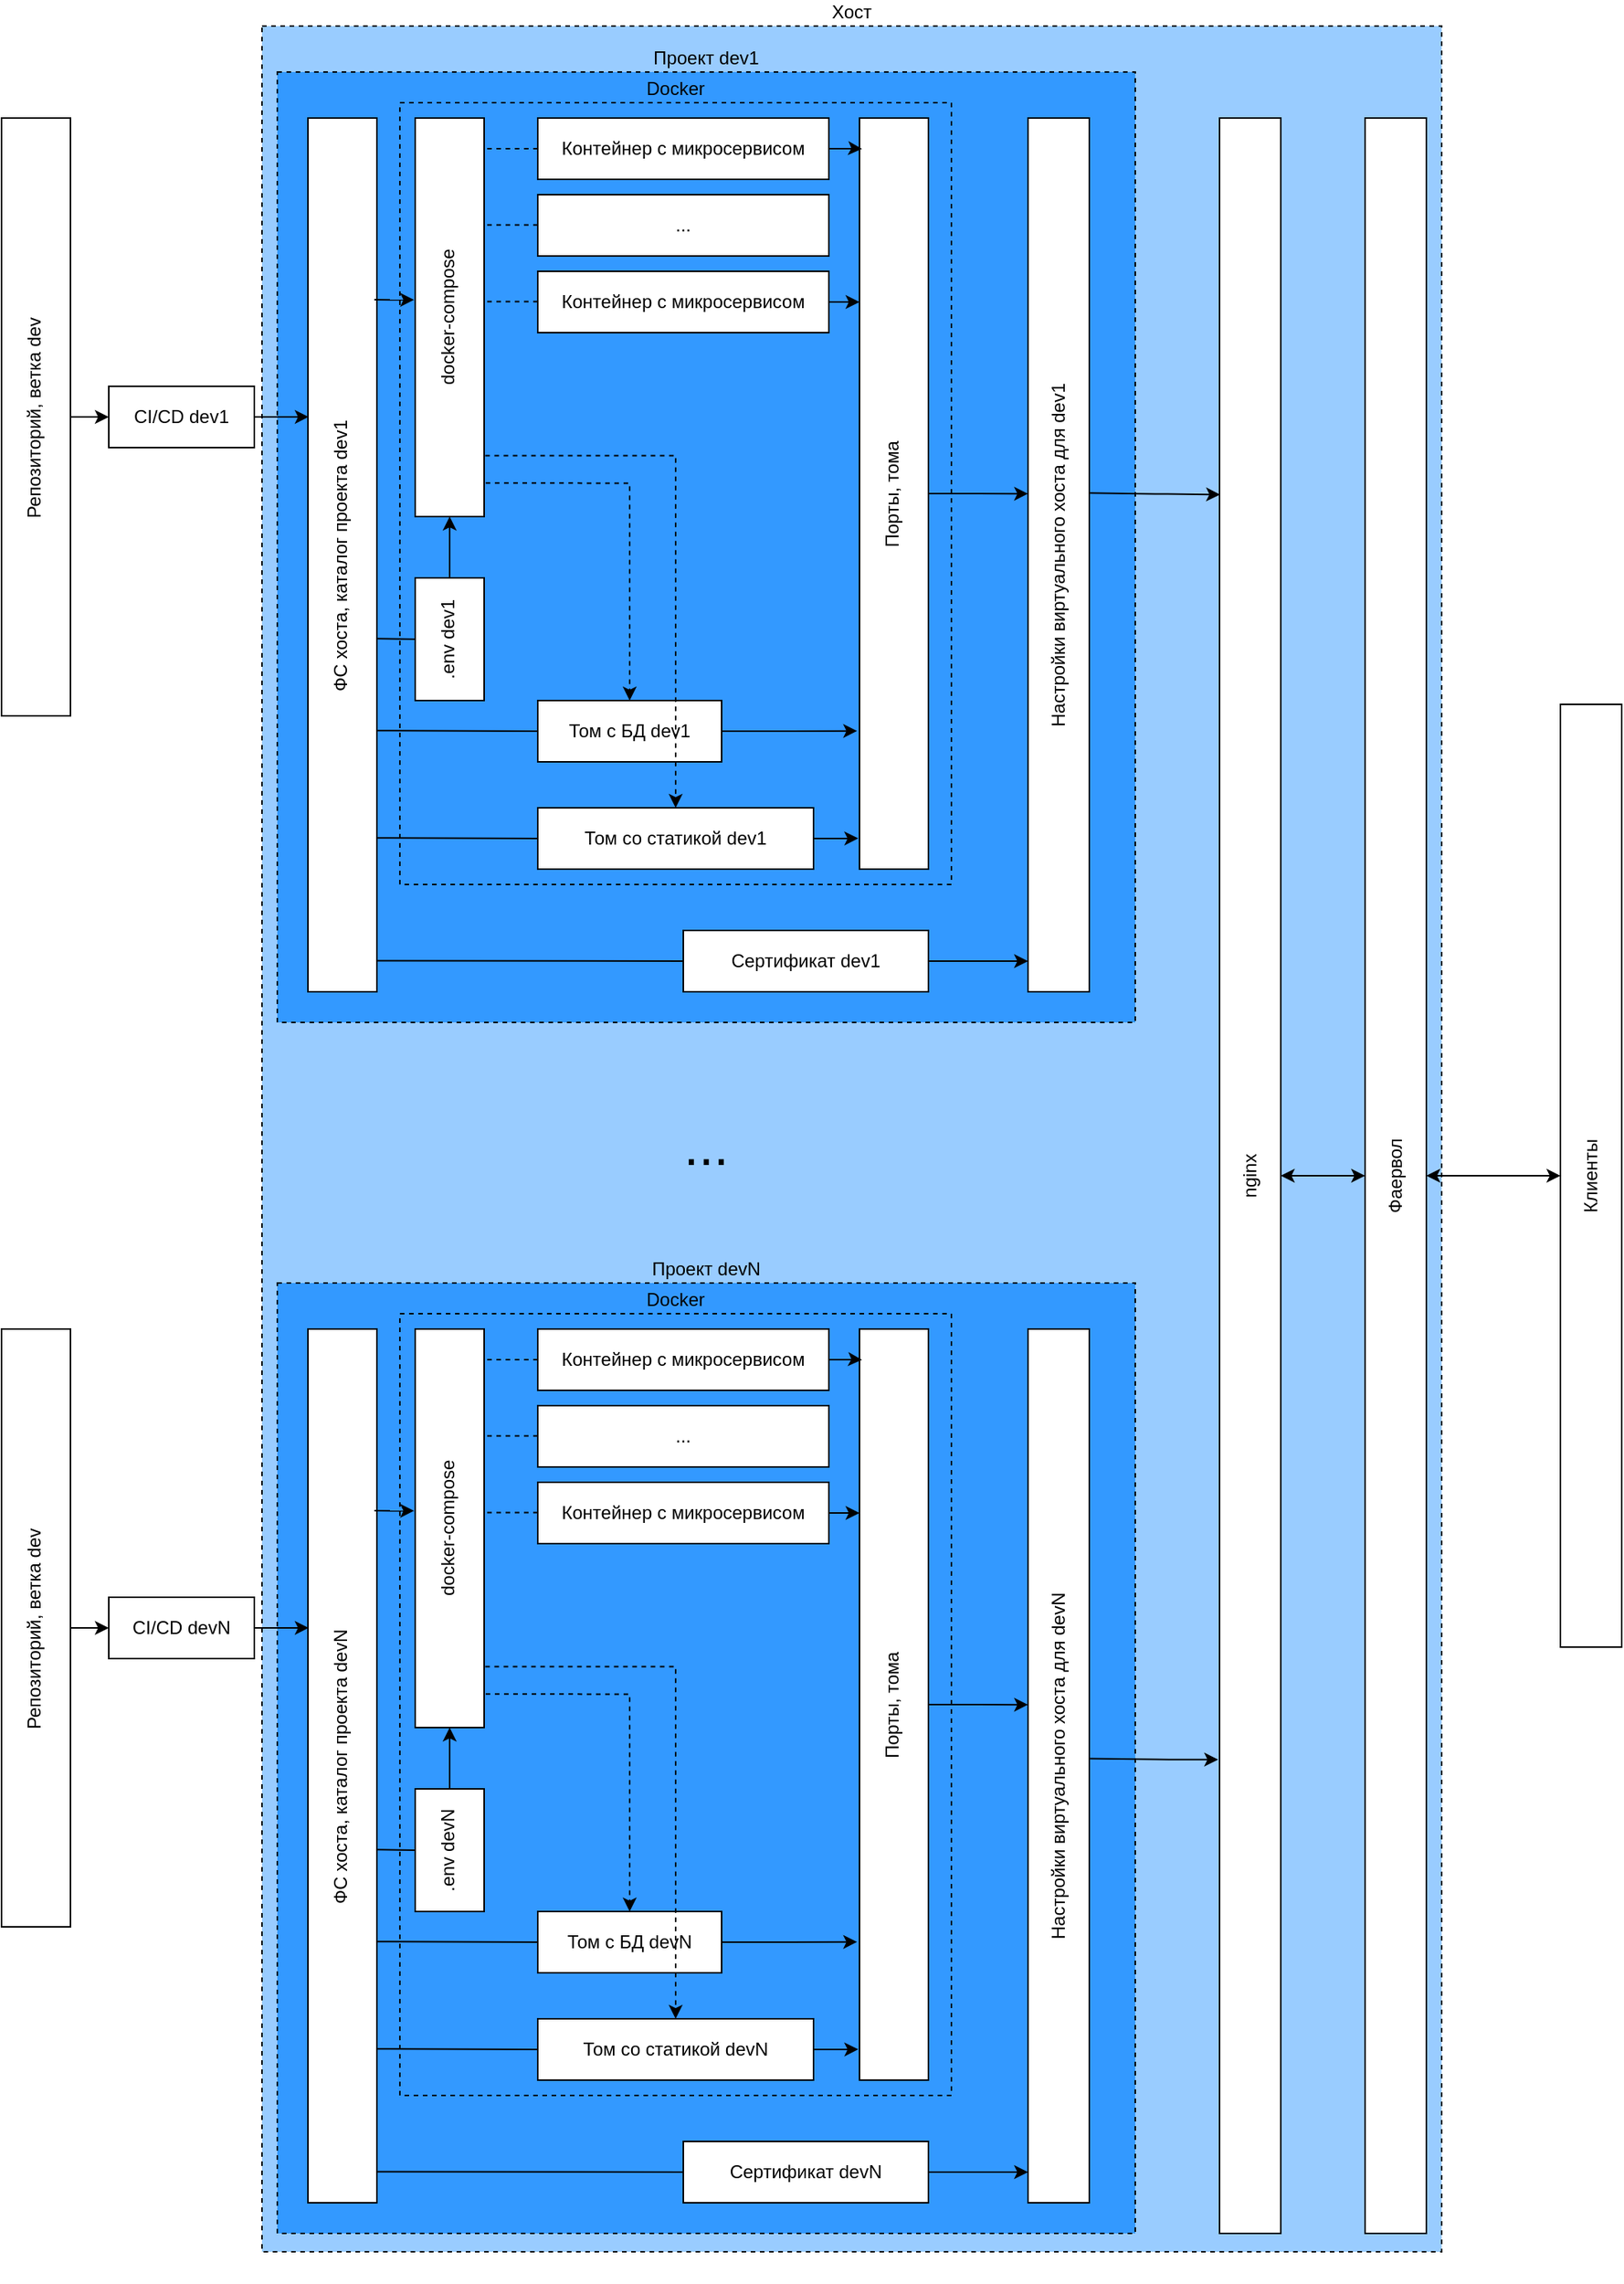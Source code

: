 <mxfile version="24.2.1" type="github">
  <diagram name="Страница — 1" id="JRbik6_uBZYvw-bBDiSD">
    <mxGraphModel dx="2132" dy="1205" grid="1" gridSize="10" guides="1" tooltips="1" connect="1" arrows="1" fold="1" page="1" pageScale="1" pageWidth="1169" pageHeight="827" math="0" shadow="0">
      <root>
        <mxCell id="0" />
        <mxCell id="1" parent="0" />
        <mxCell id="XGVx-LcwlVfjTN6PvsQ9-49" style="edgeStyle=orthogonalEdgeStyle;rounded=0;orthogonalLoop=1;jettySize=auto;html=1;exitX=0.5;exitY=1;exitDx=0;exitDy=0;entryX=0.794;entryY=-0.011;entryDx=0;entryDy=0;entryPerimeter=0;" edge="1" parent="1" source="XGVx-LcwlVfjTN6PvsQ9-43" target="XGVx-LcwlVfjTN6PvsQ9-48">
          <mxGeometry relative="1" as="geometry" />
        </mxCell>
        <mxCell id="XGVx-LcwlVfjTN6PvsQ9-50" value="" style="group" vertex="1" connectable="0" parent="1">
          <mxGeometry x="60.0" y="120" width="940" height="1442" as="geometry" />
        </mxCell>
        <mxCell id="XGVx-LcwlVfjTN6PvsQ9-90" value="Хост" style="rounded=0;whiteSpace=wrap;html=1;dashed=1;fillColor=#99CCFF;labelPosition=center;verticalLabelPosition=top;align=center;verticalAlign=bottom;" vertex="1" parent="XGVx-LcwlVfjTN6PvsQ9-50">
          <mxGeometry x="170" y="-30" width="770" height="1452" as="geometry" />
        </mxCell>
        <mxCell id="XGVx-LcwlVfjTN6PvsQ9-11" value="Проект dev1" style="rounded=0;whiteSpace=wrap;html=1;fillColor=#3399FF;labelPosition=center;verticalLabelPosition=top;align=center;verticalAlign=bottom;dashed=1;" vertex="1" parent="XGVx-LcwlVfjTN6PvsQ9-50">
          <mxGeometry x="180" width="560" height="620" as="geometry" />
        </mxCell>
        <mxCell id="XGVx-LcwlVfjTN6PvsQ9-1" value="Контейнер с микросервисом" style="rounded=0;whiteSpace=wrap;html=1;" vertex="1" parent="XGVx-LcwlVfjTN6PvsQ9-50">
          <mxGeometry x="350" y="30" width="190" height="40" as="geometry" />
        </mxCell>
        <mxCell id="XGVx-LcwlVfjTN6PvsQ9-2" value="Контейнер с микросервисом" style="rounded=0;whiteSpace=wrap;html=1;" vertex="1" parent="XGVx-LcwlVfjTN6PvsQ9-50">
          <mxGeometry x="350" y="130" width="190" height="40" as="geometry" />
        </mxCell>
        <mxCell id="XGVx-LcwlVfjTN6PvsQ9-3" value="..." style="rounded=0;whiteSpace=wrap;html=1;strokeColor=default;" vertex="1" parent="XGVx-LcwlVfjTN6PvsQ9-50">
          <mxGeometry x="350" y="80" width="190" height="40" as="geometry" />
        </mxCell>
        <mxCell id="XGVx-LcwlVfjTN6PvsQ9-4" value="Том с БД dev1" style="rounded=0;whiteSpace=wrap;html=1;" vertex="1" parent="XGVx-LcwlVfjTN6PvsQ9-50">
          <mxGeometry x="350" y="410" width="120" height="40" as="geometry" />
        </mxCell>
        <mxCell id="XGVx-LcwlVfjTN6PvsQ9-5" value="Том со статикой dev1" style="rounded=0;whiteSpace=wrap;html=1;" vertex="1" parent="XGVx-LcwlVfjTN6PvsQ9-50">
          <mxGeometry x="350" y="480" width="180" height="40" as="geometry" />
        </mxCell>
        <mxCell id="XGVx-LcwlVfjTN6PvsQ9-28" style="edgeStyle=orthogonalEdgeStyle;rounded=0;orthogonalLoop=1;jettySize=auto;html=1;entryX=0.5;entryY=0;entryDx=0;entryDy=0;exitX=0.111;exitY=0.084;exitDx=0;exitDy=0;exitPerimeter=0;dashed=1;" edge="1" parent="XGVx-LcwlVfjTN6PvsQ9-50" source="XGVx-LcwlVfjTN6PvsQ9-6" target="XGVx-LcwlVfjTN6PvsQ9-4">
          <mxGeometry relative="1" as="geometry" />
        </mxCell>
        <mxCell id="XGVx-LcwlVfjTN6PvsQ9-29" style="edgeStyle=orthogonalEdgeStyle;rounded=0;orthogonalLoop=1;jettySize=auto;html=1;exitX=-0.016;exitY=0.153;exitDx=0;exitDy=0;exitPerimeter=0;dashed=1;" edge="1" parent="XGVx-LcwlVfjTN6PvsQ9-50" source="XGVx-LcwlVfjTN6PvsQ9-6" target="XGVx-LcwlVfjTN6PvsQ9-5">
          <mxGeometry relative="1" as="geometry">
            <mxPoint x="320" y="250" as="sourcePoint" />
          </mxGeometry>
        </mxCell>
        <mxCell id="XGVx-LcwlVfjTN6PvsQ9-6" value="docker-compose" style="rounded=0;whiteSpace=wrap;html=1;textDirection=vertical-rl;rotation=-180;" vertex="1" parent="XGVx-LcwlVfjTN6PvsQ9-50">
          <mxGeometry x="270" y="30" width="45" height="260" as="geometry" />
        </mxCell>
        <mxCell id="XGVx-LcwlVfjTN6PvsQ9-12" value="Порты, тома" style="rounded=0;whiteSpace=wrap;html=1;textDirection=vertical-rl;rotation=-180;" vertex="1" parent="XGVx-LcwlVfjTN6PvsQ9-50">
          <mxGeometry x="560" y="30" width="45" height="490" as="geometry" />
        </mxCell>
        <mxCell id="XGVx-LcwlVfjTN6PvsQ9-24" style="edgeStyle=orthogonalEdgeStyle;rounded=0;orthogonalLoop=1;jettySize=auto;html=1;exitX=0;exitY=0.5;exitDx=0;exitDy=0;entryX=0;entryY=0.5;entryDx=0;entryDy=0;" edge="1" parent="XGVx-LcwlVfjTN6PvsQ9-50" source="XGVx-LcwlVfjTN6PvsQ9-14" target="XGVx-LcwlVfjTN6PvsQ9-25">
          <mxGeometry relative="1" as="geometry" />
        </mxCell>
        <mxCell id="XGVx-LcwlVfjTN6PvsQ9-14" value="Репозиторий, ветка dev" style="rounded=0;whiteSpace=wrap;html=1;textDirection=vertical-rl;rotation=-180;" vertex="1" parent="XGVx-LcwlVfjTN6PvsQ9-50">
          <mxGeometry x="2.842e-14" y="30" width="45" height="390" as="geometry" />
        </mxCell>
        <mxCell id="XGVx-LcwlVfjTN6PvsQ9-22" style="edgeStyle=orthogonalEdgeStyle;rounded=0;orthogonalLoop=1;jettySize=auto;html=1;entryX=0.5;entryY=0;entryDx=0;entryDy=0;" edge="1" parent="XGVx-LcwlVfjTN6PvsQ9-50" source="XGVx-LcwlVfjTN6PvsQ9-15" target="XGVx-LcwlVfjTN6PvsQ9-6">
          <mxGeometry relative="1" as="geometry" />
        </mxCell>
        <mxCell id="XGVx-LcwlVfjTN6PvsQ9-15" value=".env dev1" style="rounded=0;whiteSpace=wrap;html=1;textDirection=vertical-rl;rotation=-180;" vertex="1" parent="XGVx-LcwlVfjTN6PvsQ9-50">
          <mxGeometry x="270" y="330" width="45" height="80" as="geometry" />
        </mxCell>
        <mxCell id="XGVx-LcwlVfjTN6PvsQ9-18" value="" style="endArrow=none;html=1;rounded=0;exitX=0;exitY=0.5;exitDx=0;exitDy=0;entryX=0.006;entryY=0.923;entryDx=0;entryDy=0;entryPerimeter=0;dashed=1;" edge="1" parent="XGVx-LcwlVfjTN6PvsQ9-50" source="XGVx-LcwlVfjTN6PvsQ9-1" target="XGVx-LcwlVfjTN6PvsQ9-6">
          <mxGeometry width="50" height="50" relative="1" as="geometry">
            <mxPoint x="570" y="250" as="sourcePoint" />
            <mxPoint x="320" y="50" as="targetPoint" />
          </mxGeometry>
        </mxCell>
        <mxCell id="XGVx-LcwlVfjTN6PvsQ9-20" value="" style="endArrow=none;html=1;rounded=0;exitX=0;exitY=0.5;exitDx=0;exitDy=0;entryX=0.006;entryY=0.923;entryDx=0;entryDy=0;entryPerimeter=0;" edge="1" parent="XGVx-LcwlVfjTN6PvsQ9-50" source="XGVx-LcwlVfjTN6PvsQ9-4">
          <mxGeometry width="50" height="50" relative="1" as="geometry">
            <mxPoint x="280" y="429.58" as="sourcePoint" />
            <mxPoint x="245.0" y="429.58" as="targetPoint" />
          </mxGeometry>
        </mxCell>
        <mxCell id="XGVx-LcwlVfjTN6PvsQ9-21" value="" style="endArrow=none;html=1;rounded=0;exitX=0;exitY=0.5;exitDx=0;exitDy=0;entryX=0.006;entryY=0.923;entryDx=0;entryDy=0;entryPerimeter=0;" edge="1" parent="XGVx-LcwlVfjTN6PvsQ9-50" source="XGVx-LcwlVfjTN6PvsQ9-5">
          <mxGeometry width="50" height="50" relative="1" as="geometry">
            <mxPoint x="280" y="499.58" as="sourcePoint" />
            <mxPoint x="245.0" y="499.58" as="targetPoint" />
          </mxGeometry>
        </mxCell>
        <mxCell id="XGVx-LcwlVfjTN6PvsQ9-23" value="Docker" style="rounded=0;whiteSpace=wrap;html=1;fillColor=none;labelPosition=center;verticalLabelPosition=top;align=center;verticalAlign=bottom;dashed=1;" vertex="1" parent="XGVx-LcwlVfjTN6PvsQ9-50">
          <mxGeometry x="260" y="20" width="360" height="510" as="geometry" />
        </mxCell>
        <mxCell id="XGVx-LcwlVfjTN6PvsQ9-27" style="edgeStyle=orthogonalEdgeStyle;rounded=0;orthogonalLoop=1;jettySize=auto;html=1;entryX=0.989;entryY=0.658;entryDx=0;entryDy=0;entryPerimeter=0;" edge="1" parent="XGVx-LcwlVfjTN6PvsQ9-50" source="XGVx-LcwlVfjTN6PvsQ9-25" target="XGVx-LcwlVfjTN6PvsQ9-26">
          <mxGeometry relative="1" as="geometry" />
        </mxCell>
        <mxCell id="XGVx-LcwlVfjTN6PvsQ9-25" value="CI/CD dev1" style="rounded=0;whiteSpace=wrap;html=1;" vertex="1" parent="XGVx-LcwlVfjTN6PvsQ9-50">
          <mxGeometry x="70.0" y="205" width="95" height="40" as="geometry" />
        </mxCell>
        <mxCell id="XGVx-LcwlVfjTN6PvsQ9-26" value="ФС хоста, каталог проекта dev1" style="rounded=0;whiteSpace=wrap;html=1;textDirection=vertical-rl;rotation=-180;" vertex="1" parent="XGVx-LcwlVfjTN6PvsQ9-50">
          <mxGeometry x="200.0" y="30" width="45" height="570" as="geometry" />
        </mxCell>
        <mxCell id="XGVx-LcwlVfjTN6PvsQ9-30" style="edgeStyle=orthogonalEdgeStyle;rounded=0;orthogonalLoop=1;jettySize=auto;html=1;entryX=1.034;entryY=0.184;entryDx=0;entryDy=0;entryPerimeter=0;" edge="1" parent="XGVx-LcwlVfjTN6PvsQ9-50" source="XGVx-LcwlVfjTN6PvsQ9-4" target="XGVx-LcwlVfjTN6PvsQ9-12">
          <mxGeometry relative="1" as="geometry" />
        </mxCell>
        <mxCell id="XGVx-LcwlVfjTN6PvsQ9-31" style="edgeStyle=orthogonalEdgeStyle;rounded=0;orthogonalLoop=1;jettySize=auto;html=1;entryX=1.018;entryY=0.041;entryDx=0;entryDy=0;entryPerimeter=0;" edge="1" parent="XGVx-LcwlVfjTN6PvsQ9-50" source="XGVx-LcwlVfjTN6PvsQ9-5" target="XGVx-LcwlVfjTN6PvsQ9-12">
          <mxGeometry relative="1" as="geometry" />
        </mxCell>
        <mxCell id="XGVx-LcwlVfjTN6PvsQ9-32" style="edgeStyle=orthogonalEdgeStyle;rounded=0;orthogonalLoop=1;jettySize=auto;html=1;entryX=0.963;entryY=0.959;entryDx=0;entryDy=0;entryPerimeter=0;" edge="1" parent="XGVx-LcwlVfjTN6PvsQ9-50" source="XGVx-LcwlVfjTN6PvsQ9-1" target="XGVx-LcwlVfjTN6PvsQ9-12">
          <mxGeometry relative="1" as="geometry" />
        </mxCell>
        <mxCell id="XGVx-LcwlVfjTN6PvsQ9-35" style="edgeStyle=orthogonalEdgeStyle;rounded=0;orthogonalLoop=1;jettySize=auto;html=1;entryX=1;entryY=0.755;entryDx=0;entryDy=0;entryPerimeter=0;" edge="1" parent="XGVx-LcwlVfjTN6PvsQ9-50" source="XGVx-LcwlVfjTN6PvsQ9-2" target="XGVx-LcwlVfjTN6PvsQ9-12">
          <mxGeometry relative="1" as="geometry" />
        </mxCell>
        <mxCell id="XGVx-LcwlVfjTN6PvsQ9-36" style="edgeStyle=orthogonalEdgeStyle;rounded=0;orthogonalLoop=1;jettySize=auto;html=1;exitX=0.037;exitY=0.792;exitDx=0;exitDy=0;exitPerimeter=0;entryX=1.015;entryY=0.542;entryDx=0;entryDy=0;entryPerimeter=0;" edge="1" parent="XGVx-LcwlVfjTN6PvsQ9-50" source="XGVx-LcwlVfjTN6PvsQ9-26" target="XGVx-LcwlVfjTN6PvsQ9-6">
          <mxGeometry relative="1" as="geometry">
            <mxPoint x="250.0" y="135" as="sourcePoint" />
            <mxPoint x="260" y="150" as="targetPoint" />
            <Array as="points" />
          </mxGeometry>
        </mxCell>
        <mxCell id="XGVx-LcwlVfjTN6PvsQ9-39" value="" style="endArrow=none;html=1;rounded=0;exitX=0;exitY=0.5;exitDx=0;exitDy=0;entryX=0.006;entryY=0.923;entryDx=0;entryDy=0;entryPerimeter=0;dashed=1;" edge="1" parent="XGVx-LcwlVfjTN6PvsQ9-50">
          <mxGeometry width="50" height="50" relative="1" as="geometry">
            <mxPoint x="350" y="99.76" as="sourcePoint" />
            <mxPoint x="315" y="99.76" as="targetPoint" />
          </mxGeometry>
        </mxCell>
        <mxCell id="XGVx-LcwlVfjTN6PvsQ9-40" value="" style="endArrow=none;html=1;rounded=0;exitX=0;exitY=0.5;exitDx=0;exitDy=0;entryX=0.006;entryY=0.923;entryDx=0;entryDy=0;entryPerimeter=0;dashed=1;" edge="1" parent="XGVx-LcwlVfjTN6PvsQ9-50">
          <mxGeometry width="50" height="50" relative="1" as="geometry">
            <mxPoint x="350" y="149.76" as="sourcePoint" />
            <mxPoint x="315" y="149.76" as="targetPoint" />
          </mxGeometry>
        </mxCell>
        <mxCell id="XGVx-LcwlVfjTN6PvsQ9-41" value="" style="endArrow=none;html=1;rounded=0;entryX=0.006;entryY=0.923;entryDx=0;entryDy=0;entryPerimeter=0;" edge="1" parent="XGVx-LcwlVfjTN6PvsQ9-50">
          <mxGeometry width="50" height="50" relative="1" as="geometry">
            <mxPoint x="270" y="370" as="sourcePoint" />
            <mxPoint x="245.0" y="369.57" as="targetPoint" />
          </mxGeometry>
        </mxCell>
        <mxCell id="XGVx-LcwlVfjTN6PvsQ9-42" value="Сертификат dev1" style="rounded=0;whiteSpace=wrap;html=1;" vertex="1" parent="XGVx-LcwlVfjTN6PvsQ9-50">
          <mxGeometry x="445" y="560" width="160" height="40" as="geometry" />
        </mxCell>
        <mxCell id="XGVx-LcwlVfjTN6PvsQ9-43" value="Настройки виртуального хоста для dev1" style="rounded=0;whiteSpace=wrap;html=1;rotation=-90;" vertex="1" parent="XGVx-LcwlVfjTN6PvsQ9-50">
          <mxGeometry x="405" y="295" width="570" height="40" as="geometry" />
        </mxCell>
        <mxCell id="XGVx-LcwlVfjTN6PvsQ9-44" value="" style="endArrow=none;html=1;rounded=0;entryX=0.006;entryY=0.923;entryDx=0;entryDy=0;entryPerimeter=0;exitX=0;exitY=0.5;exitDx=0;exitDy=0;" edge="1" parent="XGVx-LcwlVfjTN6PvsQ9-50" source="XGVx-LcwlVfjTN6PvsQ9-42">
          <mxGeometry width="50" height="50" relative="1" as="geometry">
            <mxPoint x="270" y="580.22" as="sourcePoint" />
            <mxPoint x="245.0" y="579.79" as="targetPoint" />
          </mxGeometry>
        </mxCell>
        <mxCell id="XGVx-LcwlVfjTN6PvsQ9-46" style="edgeStyle=orthogonalEdgeStyle;rounded=0;orthogonalLoop=1;jettySize=auto;html=1;exitX=0;exitY=0.5;exitDx=0;exitDy=0;entryX=0.57;entryY=0;entryDx=0;entryDy=0;entryPerimeter=0;" edge="1" parent="XGVx-LcwlVfjTN6PvsQ9-50" source="XGVx-LcwlVfjTN6PvsQ9-12" target="XGVx-LcwlVfjTN6PvsQ9-43">
          <mxGeometry relative="1" as="geometry" />
        </mxCell>
        <mxCell id="XGVx-LcwlVfjTN6PvsQ9-47" style="edgeStyle=orthogonalEdgeStyle;rounded=0;orthogonalLoop=1;jettySize=auto;html=1;exitX=1;exitY=0.5;exitDx=0;exitDy=0;" edge="1" parent="XGVx-LcwlVfjTN6PvsQ9-50" source="XGVx-LcwlVfjTN6PvsQ9-42">
          <mxGeometry relative="1" as="geometry">
            <mxPoint x="670" y="580" as="targetPoint" />
          </mxGeometry>
        </mxCell>
        <mxCell id="XGVx-LcwlVfjTN6PvsQ9-91" style="edgeStyle=orthogonalEdgeStyle;rounded=0;orthogonalLoop=1;jettySize=auto;html=1;exitX=0.5;exitY=1;exitDx=0;exitDy=0;" edge="1" parent="XGVx-LcwlVfjTN6PvsQ9-50" source="XGVx-LcwlVfjTN6PvsQ9-90" target="XGVx-LcwlVfjTN6PvsQ9-90">
          <mxGeometry relative="1" as="geometry" />
        </mxCell>
        <mxCell id="XGVx-LcwlVfjTN6PvsQ9-96" style="edgeStyle=orthogonalEdgeStyle;rounded=0;orthogonalLoop=1;jettySize=auto;html=1;exitX=0;exitY=0.5;exitDx=0;exitDy=0;entryX=0.822;entryY=0.008;entryDx=0;entryDy=0;entryPerimeter=0;" edge="1" parent="XGVx-LcwlVfjTN6PvsQ9-50" target="XGVx-LcwlVfjTN6PvsQ9-48">
          <mxGeometry relative="1" as="geometry">
            <mxPoint x="710" y="274.67" as="sourcePoint" />
            <mxPoint x="775" y="274.67" as="targetPoint" />
          </mxGeometry>
        </mxCell>
        <mxCell id="XGVx-LcwlVfjTN6PvsQ9-51" value="" style="group" vertex="1" connectable="0" parent="1">
          <mxGeometry x="60.0" y="910" width="740" height="620" as="geometry" />
        </mxCell>
        <mxCell id="XGVx-LcwlVfjTN6PvsQ9-60" value="Проект devN" style="rounded=0;whiteSpace=wrap;html=1;fillColor=#3399FF;labelPosition=center;verticalLabelPosition=top;align=center;verticalAlign=bottom;dashed=1;" vertex="1" parent="XGVx-LcwlVfjTN6PvsQ9-51">
          <mxGeometry x="180" width="560" height="620" as="geometry" />
        </mxCell>
        <mxCell id="XGVx-LcwlVfjTN6PvsQ9-52" value="Контейнер с микросервисом" style="rounded=0;whiteSpace=wrap;html=1;" vertex="1" parent="XGVx-LcwlVfjTN6PvsQ9-51">
          <mxGeometry x="350" y="30" width="190" height="40" as="geometry" />
        </mxCell>
        <mxCell id="XGVx-LcwlVfjTN6PvsQ9-53" value="Контейнер с микросервисом" style="rounded=0;whiteSpace=wrap;html=1;" vertex="1" parent="XGVx-LcwlVfjTN6PvsQ9-51">
          <mxGeometry x="350" y="130" width="190" height="40" as="geometry" />
        </mxCell>
        <mxCell id="XGVx-LcwlVfjTN6PvsQ9-54" value="..." style="rounded=0;whiteSpace=wrap;html=1;strokeColor=default;" vertex="1" parent="XGVx-LcwlVfjTN6PvsQ9-51">
          <mxGeometry x="350" y="80" width="190" height="40" as="geometry" />
        </mxCell>
        <mxCell id="XGVx-LcwlVfjTN6PvsQ9-55" value="Том с БД devN" style="rounded=0;whiteSpace=wrap;html=1;" vertex="1" parent="XGVx-LcwlVfjTN6PvsQ9-51">
          <mxGeometry x="350" y="410" width="120" height="40" as="geometry" />
        </mxCell>
        <mxCell id="XGVx-LcwlVfjTN6PvsQ9-56" value="Том со статикой devN" style="rounded=0;whiteSpace=wrap;html=1;" vertex="1" parent="XGVx-LcwlVfjTN6PvsQ9-51">
          <mxGeometry x="350" y="480" width="180" height="40" as="geometry" />
        </mxCell>
        <mxCell id="XGVx-LcwlVfjTN6PvsQ9-57" style="edgeStyle=orthogonalEdgeStyle;rounded=0;orthogonalLoop=1;jettySize=auto;html=1;entryX=0.5;entryY=0;entryDx=0;entryDy=0;exitX=0.111;exitY=0.084;exitDx=0;exitDy=0;exitPerimeter=0;dashed=1;" edge="1" parent="XGVx-LcwlVfjTN6PvsQ9-51" source="XGVx-LcwlVfjTN6PvsQ9-59" target="XGVx-LcwlVfjTN6PvsQ9-55">
          <mxGeometry relative="1" as="geometry" />
        </mxCell>
        <mxCell id="XGVx-LcwlVfjTN6PvsQ9-58" style="edgeStyle=orthogonalEdgeStyle;rounded=0;orthogonalLoop=1;jettySize=auto;html=1;exitX=-0.016;exitY=0.153;exitDx=0;exitDy=0;exitPerimeter=0;dashed=1;" edge="1" parent="XGVx-LcwlVfjTN6PvsQ9-51" source="XGVx-LcwlVfjTN6PvsQ9-59" target="XGVx-LcwlVfjTN6PvsQ9-56">
          <mxGeometry relative="1" as="geometry">
            <mxPoint x="320" y="250" as="sourcePoint" />
          </mxGeometry>
        </mxCell>
        <mxCell id="XGVx-LcwlVfjTN6PvsQ9-59" value="docker-compose" style="rounded=0;whiteSpace=wrap;html=1;textDirection=vertical-rl;rotation=-180;" vertex="1" parent="XGVx-LcwlVfjTN6PvsQ9-51">
          <mxGeometry x="270" y="30" width="45" height="260" as="geometry" />
        </mxCell>
        <mxCell id="XGVx-LcwlVfjTN6PvsQ9-61" value="Порты, тома" style="rounded=0;whiteSpace=wrap;html=1;textDirection=vertical-rl;rotation=-180;" vertex="1" parent="XGVx-LcwlVfjTN6PvsQ9-51">
          <mxGeometry x="560" y="30" width="45" height="490" as="geometry" />
        </mxCell>
        <mxCell id="XGVx-LcwlVfjTN6PvsQ9-62" style="edgeStyle=orthogonalEdgeStyle;rounded=0;orthogonalLoop=1;jettySize=auto;html=1;exitX=0;exitY=0.5;exitDx=0;exitDy=0;entryX=0;entryY=0.5;entryDx=0;entryDy=0;" edge="1" parent="XGVx-LcwlVfjTN6PvsQ9-51" source="XGVx-LcwlVfjTN6PvsQ9-63" target="XGVx-LcwlVfjTN6PvsQ9-71">
          <mxGeometry relative="1" as="geometry" />
        </mxCell>
        <mxCell id="XGVx-LcwlVfjTN6PvsQ9-63" value="Репозиторий, ветка dev" style="rounded=0;whiteSpace=wrap;html=1;textDirection=vertical-rl;rotation=-180;" vertex="1" parent="XGVx-LcwlVfjTN6PvsQ9-51">
          <mxGeometry x="2.842e-14" y="30" width="45" height="390" as="geometry" />
        </mxCell>
        <mxCell id="XGVx-LcwlVfjTN6PvsQ9-64" style="edgeStyle=orthogonalEdgeStyle;rounded=0;orthogonalLoop=1;jettySize=auto;html=1;entryX=0.5;entryY=0;entryDx=0;entryDy=0;" edge="1" parent="XGVx-LcwlVfjTN6PvsQ9-51" source="XGVx-LcwlVfjTN6PvsQ9-65" target="XGVx-LcwlVfjTN6PvsQ9-59">
          <mxGeometry relative="1" as="geometry" />
        </mxCell>
        <mxCell id="XGVx-LcwlVfjTN6PvsQ9-65" value=".env devN" style="rounded=0;whiteSpace=wrap;html=1;textDirection=vertical-rl;rotation=-180;" vertex="1" parent="XGVx-LcwlVfjTN6PvsQ9-51">
          <mxGeometry x="270" y="330" width="45" height="80" as="geometry" />
        </mxCell>
        <mxCell id="XGVx-LcwlVfjTN6PvsQ9-66" value="" style="endArrow=none;html=1;rounded=0;exitX=0;exitY=0.5;exitDx=0;exitDy=0;entryX=0.006;entryY=0.923;entryDx=0;entryDy=0;entryPerimeter=0;dashed=1;" edge="1" parent="XGVx-LcwlVfjTN6PvsQ9-51" source="XGVx-LcwlVfjTN6PvsQ9-52" target="XGVx-LcwlVfjTN6PvsQ9-59">
          <mxGeometry width="50" height="50" relative="1" as="geometry">
            <mxPoint x="570" y="250" as="sourcePoint" />
            <mxPoint x="320" y="50" as="targetPoint" />
          </mxGeometry>
        </mxCell>
        <mxCell id="XGVx-LcwlVfjTN6PvsQ9-67" value="" style="endArrow=none;html=1;rounded=0;exitX=0;exitY=0.5;exitDx=0;exitDy=0;entryX=0.006;entryY=0.923;entryDx=0;entryDy=0;entryPerimeter=0;" edge="1" parent="XGVx-LcwlVfjTN6PvsQ9-51" source="XGVx-LcwlVfjTN6PvsQ9-55">
          <mxGeometry width="50" height="50" relative="1" as="geometry">
            <mxPoint x="280" y="429.58" as="sourcePoint" />
            <mxPoint x="245.0" y="429.58" as="targetPoint" />
          </mxGeometry>
        </mxCell>
        <mxCell id="XGVx-LcwlVfjTN6PvsQ9-68" value="" style="endArrow=none;html=1;rounded=0;exitX=0;exitY=0.5;exitDx=0;exitDy=0;entryX=0.006;entryY=0.923;entryDx=0;entryDy=0;entryPerimeter=0;" edge="1" parent="XGVx-LcwlVfjTN6PvsQ9-51" source="XGVx-LcwlVfjTN6PvsQ9-56">
          <mxGeometry width="50" height="50" relative="1" as="geometry">
            <mxPoint x="280" y="499.58" as="sourcePoint" />
            <mxPoint x="245.0" y="499.58" as="targetPoint" />
          </mxGeometry>
        </mxCell>
        <mxCell id="XGVx-LcwlVfjTN6PvsQ9-69" value="Docker" style="rounded=0;whiteSpace=wrap;html=1;fillColor=none;labelPosition=center;verticalLabelPosition=top;align=center;verticalAlign=bottom;dashed=1;" vertex="1" parent="XGVx-LcwlVfjTN6PvsQ9-51">
          <mxGeometry x="260" y="20" width="360" height="510" as="geometry" />
        </mxCell>
        <mxCell id="XGVx-LcwlVfjTN6PvsQ9-70" style="edgeStyle=orthogonalEdgeStyle;rounded=0;orthogonalLoop=1;jettySize=auto;html=1;entryX=0.989;entryY=0.658;entryDx=0;entryDy=0;entryPerimeter=0;" edge="1" parent="XGVx-LcwlVfjTN6PvsQ9-51" source="XGVx-LcwlVfjTN6PvsQ9-71" target="XGVx-LcwlVfjTN6PvsQ9-72">
          <mxGeometry relative="1" as="geometry" />
        </mxCell>
        <mxCell id="XGVx-LcwlVfjTN6PvsQ9-71" value="CI/CD devN" style="rounded=0;whiteSpace=wrap;html=1;" vertex="1" parent="XGVx-LcwlVfjTN6PvsQ9-51">
          <mxGeometry x="70.0" y="205" width="95" height="40" as="geometry" />
        </mxCell>
        <mxCell id="XGVx-LcwlVfjTN6PvsQ9-72" value="ФС хоста, каталог проекта devN" style="rounded=0;whiteSpace=wrap;html=1;textDirection=vertical-rl;rotation=-180;" vertex="1" parent="XGVx-LcwlVfjTN6PvsQ9-51">
          <mxGeometry x="200.0" y="30" width="45" height="570" as="geometry" />
        </mxCell>
        <mxCell id="XGVx-LcwlVfjTN6PvsQ9-73" style="edgeStyle=orthogonalEdgeStyle;rounded=0;orthogonalLoop=1;jettySize=auto;html=1;entryX=1.034;entryY=0.184;entryDx=0;entryDy=0;entryPerimeter=0;" edge="1" parent="XGVx-LcwlVfjTN6PvsQ9-51" source="XGVx-LcwlVfjTN6PvsQ9-55" target="XGVx-LcwlVfjTN6PvsQ9-61">
          <mxGeometry relative="1" as="geometry" />
        </mxCell>
        <mxCell id="XGVx-LcwlVfjTN6PvsQ9-74" style="edgeStyle=orthogonalEdgeStyle;rounded=0;orthogonalLoop=1;jettySize=auto;html=1;entryX=1.018;entryY=0.041;entryDx=0;entryDy=0;entryPerimeter=0;" edge="1" parent="XGVx-LcwlVfjTN6PvsQ9-51" source="XGVx-LcwlVfjTN6PvsQ9-56" target="XGVx-LcwlVfjTN6PvsQ9-61">
          <mxGeometry relative="1" as="geometry" />
        </mxCell>
        <mxCell id="XGVx-LcwlVfjTN6PvsQ9-75" style="edgeStyle=orthogonalEdgeStyle;rounded=0;orthogonalLoop=1;jettySize=auto;html=1;entryX=0.963;entryY=0.959;entryDx=0;entryDy=0;entryPerimeter=0;" edge="1" parent="XGVx-LcwlVfjTN6PvsQ9-51" source="XGVx-LcwlVfjTN6PvsQ9-52" target="XGVx-LcwlVfjTN6PvsQ9-61">
          <mxGeometry relative="1" as="geometry" />
        </mxCell>
        <mxCell id="XGVx-LcwlVfjTN6PvsQ9-76" style="edgeStyle=orthogonalEdgeStyle;rounded=0;orthogonalLoop=1;jettySize=auto;html=1;entryX=1;entryY=0.755;entryDx=0;entryDy=0;entryPerimeter=0;" edge="1" parent="XGVx-LcwlVfjTN6PvsQ9-51" source="XGVx-LcwlVfjTN6PvsQ9-53" target="XGVx-LcwlVfjTN6PvsQ9-61">
          <mxGeometry relative="1" as="geometry" />
        </mxCell>
        <mxCell id="XGVx-LcwlVfjTN6PvsQ9-77" style="edgeStyle=orthogonalEdgeStyle;rounded=0;orthogonalLoop=1;jettySize=auto;html=1;exitX=0.037;exitY=0.792;exitDx=0;exitDy=0;exitPerimeter=0;entryX=1.015;entryY=0.542;entryDx=0;entryDy=0;entryPerimeter=0;" edge="1" parent="XGVx-LcwlVfjTN6PvsQ9-51" source="XGVx-LcwlVfjTN6PvsQ9-72" target="XGVx-LcwlVfjTN6PvsQ9-59">
          <mxGeometry relative="1" as="geometry">
            <mxPoint x="250.0" y="135" as="sourcePoint" />
            <mxPoint x="260" y="150" as="targetPoint" />
            <Array as="points" />
          </mxGeometry>
        </mxCell>
        <mxCell id="XGVx-LcwlVfjTN6PvsQ9-78" value="" style="endArrow=none;html=1;rounded=0;exitX=0;exitY=0.5;exitDx=0;exitDy=0;entryX=0.006;entryY=0.923;entryDx=0;entryDy=0;entryPerimeter=0;dashed=1;" edge="1" parent="XGVx-LcwlVfjTN6PvsQ9-51">
          <mxGeometry width="50" height="50" relative="1" as="geometry">
            <mxPoint x="350" y="99.76" as="sourcePoint" />
            <mxPoint x="315" y="99.76" as="targetPoint" />
          </mxGeometry>
        </mxCell>
        <mxCell id="XGVx-LcwlVfjTN6PvsQ9-79" value="" style="endArrow=none;html=1;rounded=0;exitX=0;exitY=0.5;exitDx=0;exitDy=0;entryX=0.006;entryY=0.923;entryDx=0;entryDy=0;entryPerimeter=0;dashed=1;" edge="1" parent="XGVx-LcwlVfjTN6PvsQ9-51">
          <mxGeometry width="50" height="50" relative="1" as="geometry">
            <mxPoint x="350" y="149.76" as="sourcePoint" />
            <mxPoint x="315" y="149.76" as="targetPoint" />
          </mxGeometry>
        </mxCell>
        <mxCell id="XGVx-LcwlVfjTN6PvsQ9-80" value="" style="endArrow=none;html=1;rounded=0;entryX=0.006;entryY=0.923;entryDx=0;entryDy=0;entryPerimeter=0;" edge="1" parent="XGVx-LcwlVfjTN6PvsQ9-51">
          <mxGeometry width="50" height="50" relative="1" as="geometry">
            <mxPoint x="270" y="370" as="sourcePoint" />
            <mxPoint x="245.0" y="369.57" as="targetPoint" />
          </mxGeometry>
        </mxCell>
        <mxCell id="XGVx-LcwlVfjTN6PvsQ9-81" value="Сертификат devN" style="rounded=0;whiteSpace=wrap;html=1;" vertex="1" parent="XGVx-LcwlVfjTN6PvsQ9-51">
          <mxGeometry x="445" y="560" width="160" height="40" as="geometry" />
        </mxCell>
        <mxCell id="XGVx-LcwlVfjTN6PvsQ9-82" value="Настройки виртуального хоста для devN" style="rounded=0;whiteSpace=wrap;html=1;rotation=-90;" vertex="1" parent="XGVx-LcwlVfjTN6PvsQ9-51">
          <mxGeometry x="405" y="295" width="570" height="40" as="geometry" />
        </mxCell>
        <mxCell id="XGVx-LcwlVfjTN6PvsQ9-83" value="" style="endArrow=none;html=1;rounded=0;entryX=0.006;entryY=0.923;entryDx=0;entryDy=0;entryPerimeter=0;exitX=0;exitY=0.5;exitDx=0;exitDy=0;" edge="1" parent="XGVx-LcwlVfjTN6PvsQ9-51" source="XGVx-LcwlVfjTN6PvsQ9-81">
          <mxGeometry width="50" height="50" relative="1" as="geometry">
            <mxPoint x="270" y="580.22" as="sourcePoint" />
            <mxPoint x="245.0" y="579.79" as="targetPoint" />
          </mxGeometry>
        </mxCell>
        <mxCell id="XGVx-LcwlVfjTN6PvsQ9-84" style="edgeStyle=orthogonalEdgeStyle;rounded=0;orthogonalLoop=1;jettySize=auto;html=1;exitX=0;exitY=0.5;exitDx=0;exitDy=0;entryX=0.57;entryY=0;entryDx=0;entryDy=0;entryPerimeter=0;" edge="1" parent="XGVx-LcwlVfjTN6PvsQ9-51" source="XGVx-LcwlVfjTN6PvsQ9-61" target="XGVx-LcwlVfjTN6PvsQ9-82">
          <mxGeometry relative="1" as="geometry" />
        </mxCell>
        <mxCell id="XGVx-LcwlVfjTN6PvsQ9-85" style="edgeStyle=orthogonalEdgeStyle;rounded=0;orthogonalLoop=1;jettySize=auto;html=1;exitX=1;exitY=0.5;exitDx=0;exitDy=0;" edge="1" parent="XGVx-LcwlVfjTN6PvsQ9-51" source="XGVx-LcwlVfjTN6PvsQ9-81">
          <mxGeometry relative="1" as="geometry">
            <mxPoint x="670" y="580" as="targetPoint" />
          </mxGeometry>
        </mxCell>
        <mxCell id="XGVx-LcwlVfjTN6PvsQ9-87" style="edgeStyle=orthogonalEdgeStyle;rounded=0;orthogonalLoop=1;jettySize=auto;html=1;exitX=0.5;exitY=1;exitDx=0;exitDy=0;entryX=0.224;entryY=-0.023;entryDx=0;entryDy=0;entryPerimeter=0;" edge="1" parent="XGVx-LcwlVfjTN6PvsQ9-51" target="XGVx-LcwlVfjTN6PvsQ9-48">
          <mxGeometry relative="1" as="geometry">
            <mxPoint x="710" y="310.26" as="sourcePoint" />
            <mxPoint x="794" y="310" as="targetPoint" />
          </mxGeometry>
        </mxCell>
        <mxCell id="XGVx-LcwlVfjTN6PvsQ9-86" value="&lt;font style=&quot;font-size: 35px;&quot;&gt;...&lt;/font&gt;" style="rounded=0;whiteSpace=wrap;html=1;strokeColor=none;fillColor=none;" vertex="1" parent="1">
          <mxGeometry x="240" y="800" width="560" height="40" as="geometry" />
        </mxCell>
        <mxCell id="XGVx-LcwlVfjTN6PvsQ9-88" value="Фаервол" style="rounded=0;whiteSpace=wrap;html=1;rotation=-90;" vertex="1" parent="1">
          <mxGeometry x="280" y="820" width="1380" height="40" as="geometry" />
        </mxCell>
        <mxCell id="XGVx-LcwlVfjTN6PvsQ9-92" value="Клиенты" style="rounded=0;whiteSpace=wrap;html=1;rotation=-90;" vertex="1" parent="1">
          <mxGeometry x="790" y="820" width="615" height="40" as="geometry" />
        </mxCell>
        <mxCell id="XGVx-LcwlVfjTN6PvsQ9-93" value="" style="endArrow=classic;startArrow=classic;html=1;rounded=0;entryX=0.5;entryY=1;entryDx=0;entryDy=0;exitX=0.5;exitY=0;exitDx=0;exitDy=0;" edge="1" parent="1" source="XGVx-LcwlVfjTN6PvsQ9-92" target="XGVx-LcwlVfjTN6PvsQ9-88">
          <mxGeometry width="50" height="50" relative="1" as="geometry">
            <mxPoint x="730" y="1010" as="sourcePoint" />
            <mxPoint x="780" y="960" as="targetPoint" />
          </mxGeometry>
        </mxCell>
        <mxCell id="XGVx-LcwlVfjTN6PvsQ9-94" value="" style="endArrow=classic;startArrow=classic;html=1;rounded=0;entryX=0.5;entryY=0;entryDx=0;entryDy=0;exitX=0.5;exitY=1;exitDx=0;exitDy=0;" edge="1" parent="1" source="XGVx-LcwlVfjTN6PvsQ9-48" target="XGVx-LcwlVfjTN6PvsQ9-88">
          <mxGeometry width="50" height="50" relative="1" as="geometry">
            <mxPoint x="780" y="850" as="sourcePoint" />
            <mxPoint x="1020" y="900" as="targetPoint" />
          </mxGeometry>
        </mxCell>
        <mxCell id="XGVx-LcwlVfjTN6PvsQ9-48" value="nginx" style="rounded=0;whiteSpace=wrap;html=1;rotation=-90;" vertex="1" parent="1">
          <mxGeometry x="185" y="820" width="1380" height="40" as="geometry" />
        </mxCell>
      </root>
    </mxGraphModel>
  </diagram>
</mxfile>
